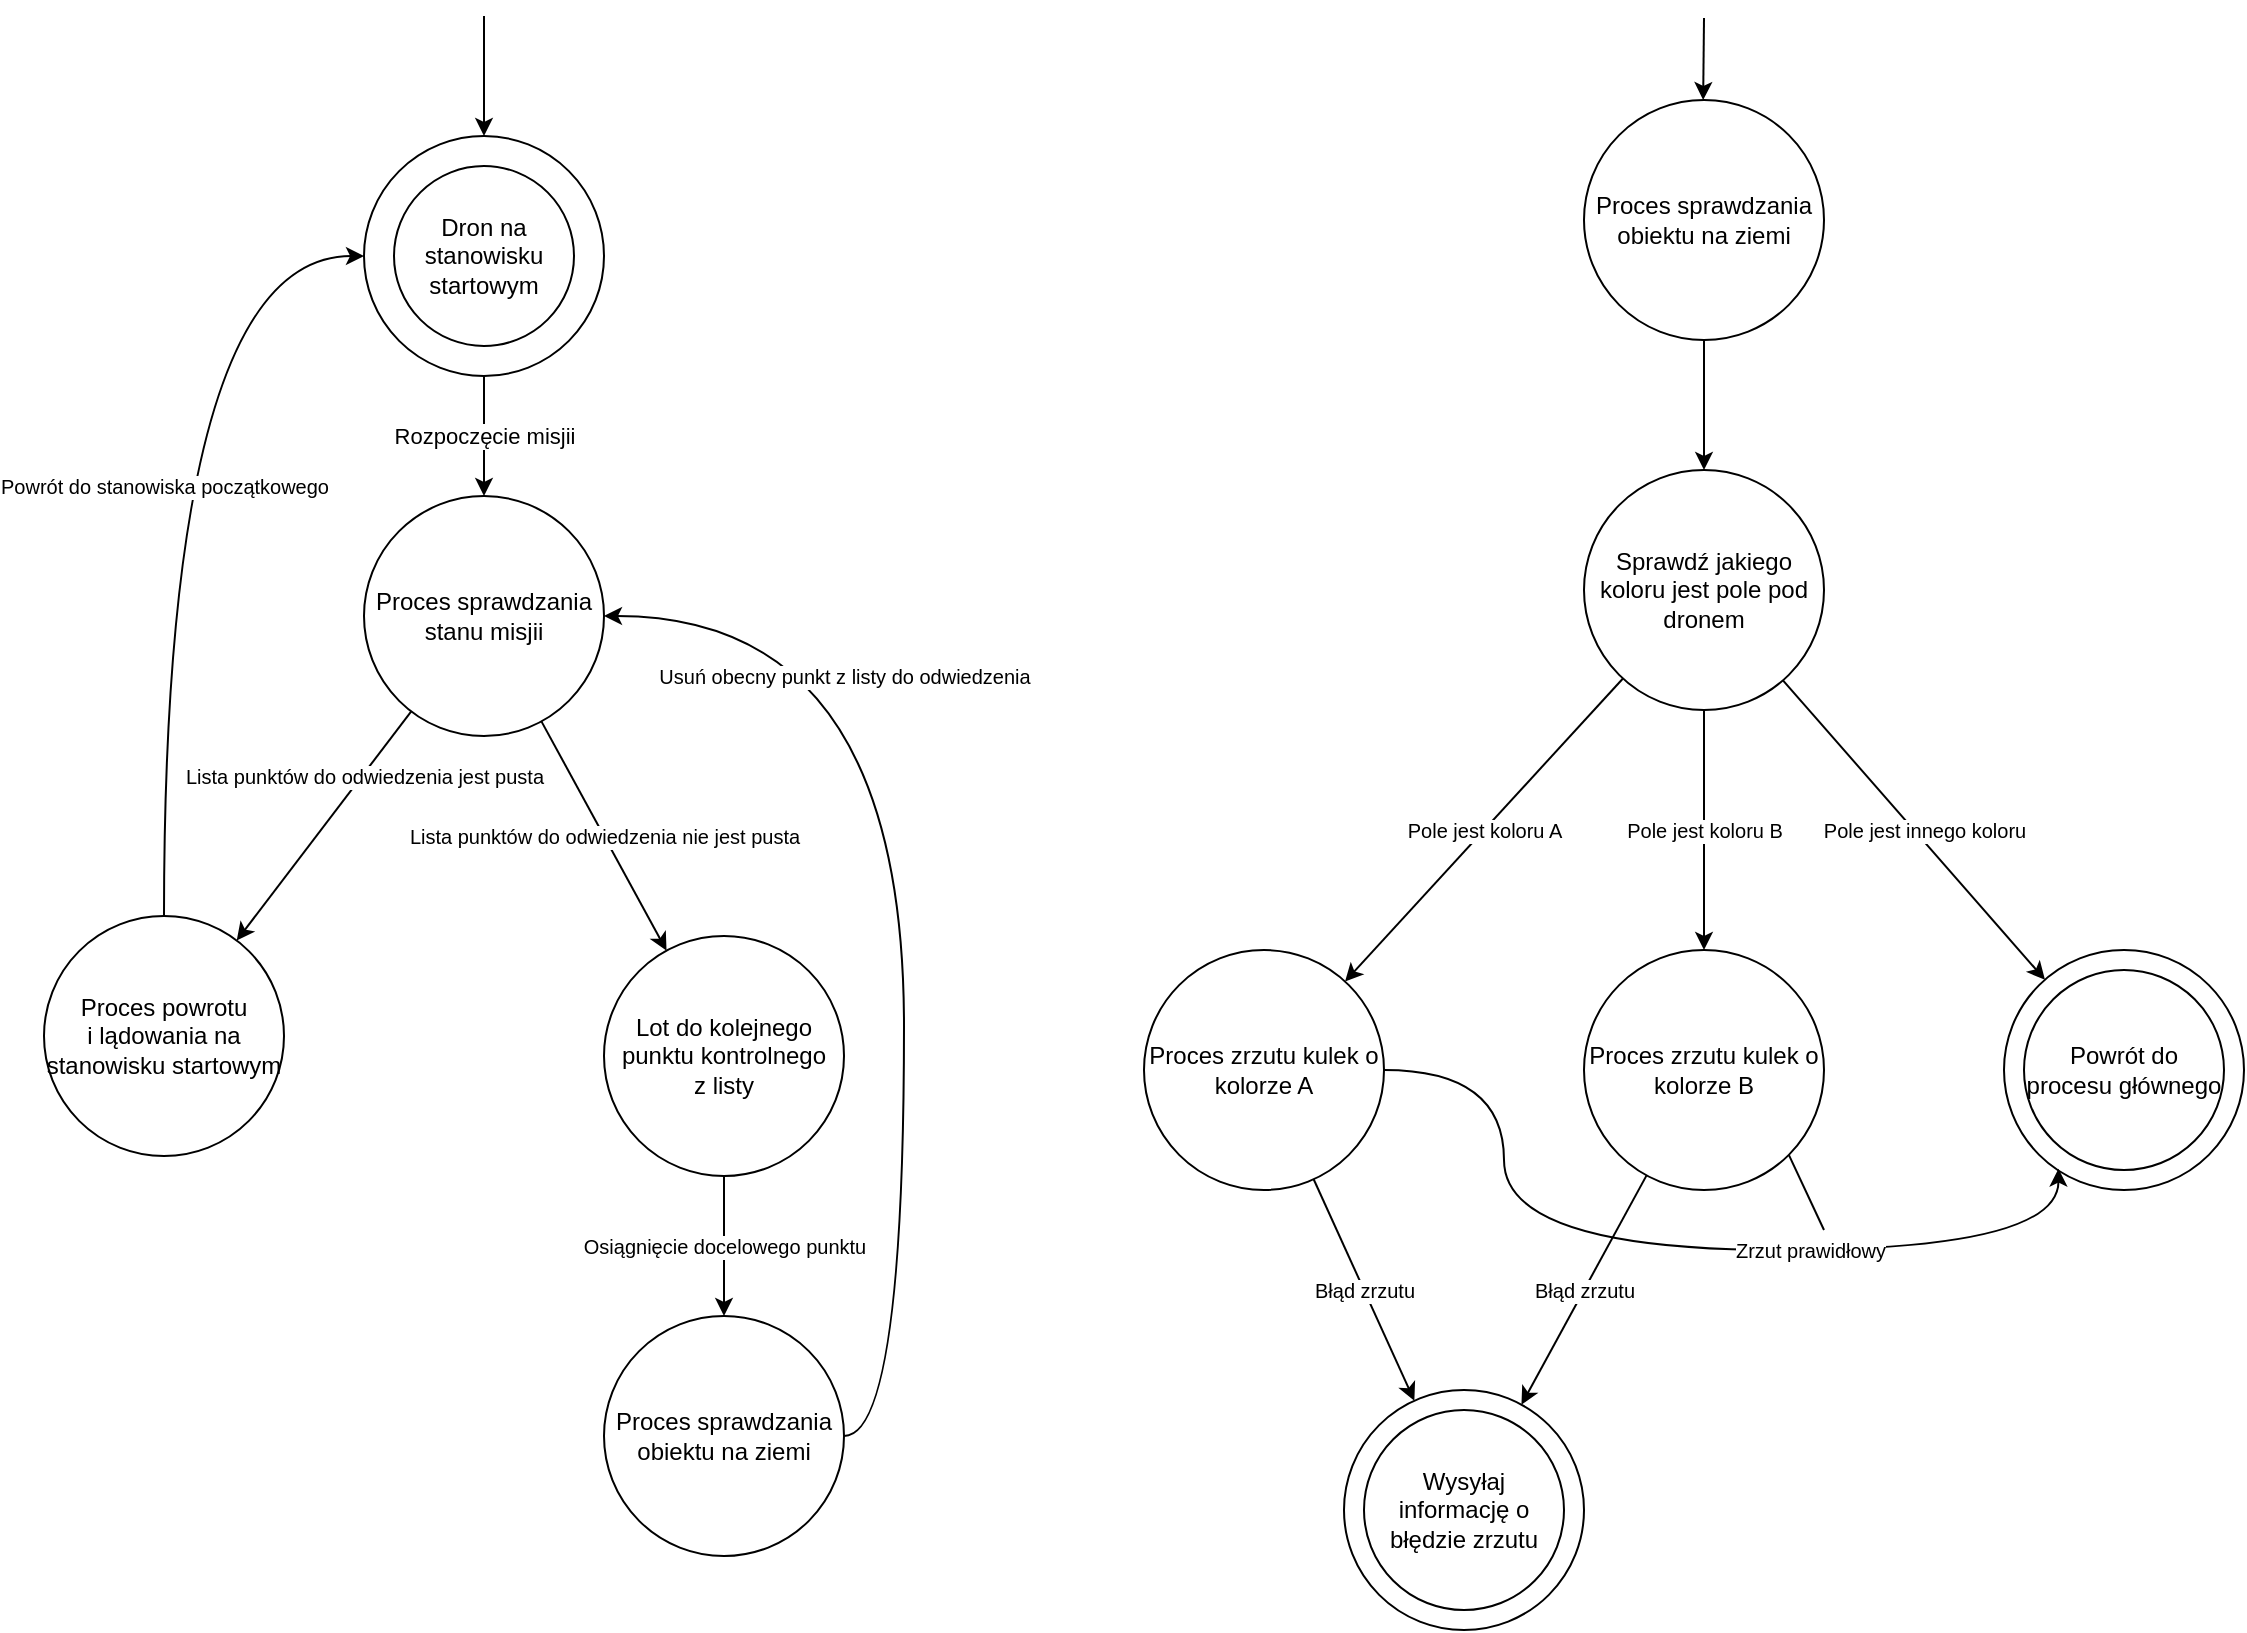 <mxfile version="14.4.3" type="device"><diagram id="PnFMJJl6CMq1rzZmJXsm" name="Page-1"><mxGraphModel dx="1278" dy="1101" grid="1" gridSize="10" guides="1" tooltips="1" connect="1" arrows="1" fold="1" page="1" pageScale="1" pageWidth="1169" pageHeight="827" math="0" shadow="0"><root><mxCell id="0"/><mxCell id="1" parent="0"/><mxCell id="Ml2NqEX5k8EfhGOjusvT-5" value="Rozpoczęcie misjii" style="edgeStyle=orthogonalEdgeStyle;rounded=0;orthogonalLoop=1;jettySize=auto;html=1;" edge="1" parent="1" source="Ml2NqEX5k8EfhGOjusvT-1" target="Ml2NqEX5k8EfhGOjusvT-25"><mxGeometry relative="1" as="geometry"><mxPoint x="250" y="250" as="targetPoint"/></mxGeometry></mxCell><mxCell id="Ml2NqEX5k8EfhGOjusvT-1" value="" style="ellipse;whiteSpace=wrap;html=1;aspect=fixed;" vertex="1" parent="1"><mxGeometry x="190" y="70" width="120" height="120" as="geometry"/></mxCell><mxCell id="Ml2NqEX5k8EfhGOjusvT-2" value="Dron na stanowisku startowym" style="ellipse;whiteSpace=wrap;html=1;aspect=fixed;" vertex="1" parent="1"><mxGeometry x="205" y="85" width="90" height="90" as="geometry"/></mxCell><mxCell id="Ml2NqEX5k8EfhGOjusvT-3" value="Lot do kolejnego punktu kontrolnego &lt;br&gt;z listy" style="ellipse;whiteSpace=wrap;html=1;aspect=fixed;" vertex="1" parent="1"><mxGeometry x="310" y="470" width="120" height="120" as="geometry"/></mxCell><mxCell id="Ml2NqEX5k8EfhGOjusvT-4" value="" style="endArrow=classic;html=1;entryX=0.5;entryY=0;entryDx=0;entryDy=0;" edge="1" parent="1" target="Ml2NqEX5k8EfhGOjusvT-1"><mxGeometry width="50" height="50" relative="1" as="geometry"><mxPoint x="250" y="10" as="sourcePoint"/><mxPoint x="240" y="50" as="targetPoint"/></mxGeometry></mxCell><mxCell id="Ml2NqEX5k8EfhGOjusvT-6" value="Proces powrotu &lt;br&gt;i lądowania na stanowisku startowym" style="ellipse;whiteSpace=wrap;html=1;aspect=fixed;" vertex="1" parent="1"><mxGeometry x="30" y="460" width="120" height="120" as="geometry"/></mxCell><mxCell id="Ml2NqEX5k8EfhGOjusvT-14" value="Osiągnięcie docelowego punktu" style="edgeStyle=orthogonalEdgeStyle;rounded=0;orthogonalLoop=1;jettySize=auto;html=1;fontSize=10;" edge="1" parent="1" source="Ml2NqEX5k8EfhGOjusvT-3" target="Ml2NqEX5k8EfhGOjusvT-13"><mxGeometry relative="1" as="geometry"><mxPoint x="370" y="775" as="sourcePoint"/></mxGeometry></mxCell><mxCell id="Ml2NqEX5k8EfhGOjusvT-11" value="Lista punktów do odwiedzenia jest pusta" style="endArrow=classic;html=1;labelBorderColor=none;fontSize=10;" edge="1" parent="1" source="Ml2NqEX5k8EfhGOjusvT-25" target="Ml2NqEX5k8EfhGOjusvT-6"><mxGeometry x="-0.445" y="1" width="50" height="50" relative="1" as="geometry"><mxPoint x="293.231" y="389.957" as="sourcePoint"/><mxPoint x="346.718" y="470.077" as="targetPoint"/><mxPoint as="offset"/></mxGeometry></mxCell><mxCell id="Ml2NqEX5k8EfhGOjusvT-12" value="Powrót do stanowiska początkowego" style="endArrow=classic;html=1;fontSize=10;entryX=0;entryY=0.5;entryDx=0;entryDy=0;edgeStyle=orthogonalEdgeStyle;curved=1;exitX=0.5;exitY=0;exitDx=0;exitDy=0;" edge="1" parent="1" source="Ml2NqEX5k8EfhGOjusvT-6" target="Ml2NqEX5k8EfhGOjusvT-1"><mxGeometry width="50" height="50" relative="1" as="geometry"><mxPoint x="-100" y="260" as="sourcePoint"/><mxPoint x="-50" y="210" as="targetPoint"/></mxGeometry></mxCell><mxCell id="Ml2NqEX5k8EfhGOjusvT-30" value="Usuń obecny punkt z listy do odwiedzenia" style="edgeStyle=orthogonalEdgeStyle;rounded=0;orthogonalLoop=1;jettySize=auto;html=1;fontSize=10;curved=1;entryX=1;entryY=0.5;entryDx=0;entryDy=0;" edge="1" parent="1" source="Ml2NqEX5k8EfhGOjusvT-13" target="Ml2NqEX5k8EfhGOjusvT-25"><mxGeometry x="0.593" y="30" relative="1" as="geometry"><Array as="points"><mxPoint x="460" y="720"/><mxPoint x="460" y="310"/></Array><mxPoint as="offset"/></mxGeometry></mxCell><mxCell id="Ml2NqEX5k8EfhGOjusvT-13" value="Proces sprawdzania obiektu na ziemi" style="ellipse;whiteSpace=wrap;html=1;aspect=fixed;" vertex="1" parent="1"><mxGeometry x="310" y="660" width="120" height="120" as="geometry"/></mxCell><mxCell id="Ml2NqEX5k8EfhGOjusvT-18" style="edgeStyle=orthogonalEdgeStyle;rounded=0;orthogonalLoop=1;jettySize=auto;html=1;fontSize=10;" edge="1" parent="1" source="Ml2NqEX5k8EfhGOjusvT-15" target="Ml2NqEX5k8EfhGOjusvT-17"><mxGeometry relative="1" as="geometry"/></mxCell><mxCell id="Ml2NqEX5k8EfhGOjusvT-15" value="Proces sprawdzania obiektu na ziemi" style="ellipse;whiteSpace=wrap;html=1;aspect=fixed;" vertex="1" parent="1"><mxGeometry x="800" y="52" width="120" height="120" as="geometry"/></mxCell><mxCell id="Ml2NqEX5k8EfhGOjusvT-16" value="" style="endArrow=classic;html=1;entryX=0.5;entryY=0;entryDx=0;entryDy=0;" edge="1" parent="1"><mxGeometry width="50" height="50" relative="1" as="geometry"><mxPoint x="860" y="11" as="sourcePoint"/><mxPoint x="859.58" y="52" as="targetPoint"/></mxGeometry></mxCell><mxCell id="Ml2NqEX5k8EfhGOjusvT-17" value="Sprawdź jakiego koloru jest pole pod dronem" style="ellipse;whiteSpace=wrap;html=1;aspect=fixed;" vertex="1" parent="1"><mxGeometry x="800" y="237" width="120" height="120" as="geometry"/></mxCell><mxCell id="Ml2NqEX5k8EfhGOjusvT-19" value="Proces zrzutu kulek o kolorze A" style="ellipse;whiteSpace=wrap;html=1;aspect=fixed;" vertex="1" parent="1"><mxGeometry x="580" y="477" width="120" height="120" as="geometry"/></mxCell><mxCell id="Ml2NqEX5k8EfhGOjusvT-20" value="Proces zrzutu kulek o kolorze B" style="ellipse;whiteSpace=wrap;html=1;aspect=fixed;" vertex="1" parent="1"><mxGeometry x="800" y="477" width="120" height="120" as="geometry"/></mxCell><mxCell id="Ml2NqEX5k8EfhGOjusvT-21" value="Pole jest koloru B" style="endArrow=classic;html=1;fontSize=10;" edge="1" parent="1" target="Ml2NqEX5k8EfhGOjusvT-20" source="Ml2NqEX5k8EfhGOjusvT-17"><mxGeometry width="50" height="50" relative="1" as="geometry"><mxPoint x="888.599" y="356.996" as="sourcePoint"/><mxPoint x="870" y="391.06" as="targetPoint"/></mxGeometry></mxCell><mxCell id="Ml2NqEX5k8EfhGOjusvT-22" value="Pole jest koloru A" style="endArrow=classic;html=1;labelBorderColor=none;fontSize=10;" edge="1" parent="1" target="Ml2NqEX5k8EfhGOjusvT-19" source="Ml2NqEX5k8EfhGOjusvT-17"><mxGeometry width="50" height="50" relative="1" as="geometry"><mxPoint x="811.401" y="356.996" as="sourcePoint"/><mxPoint x="946.718" y="451.137" as="targetPoint"/><mxPoint as="offset"/></mxGeometry></mxCell><mxCell id="Ml2NqEX5k8EfhGOjusvT-24" value="Pole jest innego koloru" style="endArrow=classic;html=1;labelBorderColor=none;fontSize=10;" edge="1" parent="1" target="Ml2NqEX5k8EfhGOjusvT-27" source="Ml2NqEX5k8EfhGOjusvT-17"><mxGeometry x="0.033" y="4" width="50" height="50" relative="1" as="geometry"><mxPoint x="1269.405" y="341.182" as="sourcePoint"/><mxPoint x="1396.718" y="451.137" as="targetPoint"/><mxPoint as="offset"/></mxGeometry></mxCell><mxCell id="Ml2NqEX5k8EfhGOjusvT-25" value="Proces sprawdzania stanu misjii" style="ellipse;whiteSpace=wrap;html=1;aspect=fixed;" vertex="1" parent="1"><mxGeometry x="190" y="250" width="120" height="120" as="geometry"/></mxCell><mxCell id="Ml2NqEX5k8EfhGOjusvT-26" value="Lista punktów do odwiedzenia nie jest pusta" style="endArrow=classic;html=1;fontSize=10;" edge="1" parent="1" source="Ml2NqEX5k8EfhGOjusvT-25" target="Ml2NqEX5k8EfhGOjusvT-3"><mxGeometry width="50" height="50" relative="1" as="geometry"><mxPoint x="390" y="540" as="sourcePoint"/><mxPoint x="440" y="490" as="targetPoint"/></mxGeometry></mxCell><mxCell id="Ml2NqEX5k8EfhGOjusvT-27" value="" style="ellipse;whiteSpace=wrap;html=1;aspect=fixed;" vertex="1" parent="1"><mxGeometry x="1010" y="477" width="120" height="120" as="geometry"/></mxCell><mxCell id="Ml2NqEX5k8EfhGOjusvT-23" value="&lt;span&gt;Powrót do procesu głównego&lt;/span&gt;" style="ellipse;whiteSpace=wrap;html=1;aspect=fixed;" vertex="1" parent="1"><mxGeometry x="1020" y="487" width="100" height="100" as="geometry"/></mxCell><mxCell id="Ml2NqEX5k8EfhGOjusvT-32" value="" style="ellipse;whiteSpace=wrap;html=1;aspect=fixed;" vertex="1" parent="1"><mxGeometry x="680" y="697" width="120" height="120" as="geometry"/></mxCell><mxCell id="Ml2NqEX5k8EfhGOjusvT-33" value="Wysyłaj informację o błędzie zrzutu" style="ellipse;whiteSpace=wrap;html=1;aspect=fixed;" vertex="1" parent="1"><mxGeometry x="690" y="707" width="100" height="100" as="geometry"/></mxCell><mxCell id="Ml2NqEX5k8EfhGOjusvT-34" value="Zrzut prawidłowy" style="endArrow=classic;html=1;fontSize=10;entryX=0.227;entryY=0.911;entryDx=0;entryDy=0;exitX=1;exitY=0.5;exitDx=0;exitDy=0;edgeStyle=orthogonalEdgeStyle;curved=1;entryPerimeter=0;" edge="1" parent="1" source="Ml2NqEX5k8EfhGOjusvT-19" target="Ml2NqEX5k8EfhGOjusvT-27"><mxGeometry x="0.295" width="50" height="50" relative="1" as="geometry"><mxPoint x="750" y="607" as="sourcePoint"/><mxPoint x="800" y="557" as="targetPoint"/><Array as="points"><mxPoint x="760" y="537"/><mxPoint x="760" y="627"/><mxPoint x="1037" y="627"/></Array><mxPoint as="offset"/></mxGeometry></mxCell><mxCell id="Ml2NqEX5k8EfhGOjusvT-37" value="" style="endArrow=none;html=1;fontSize=10;exitX=1;exitY=1;exitDx=0;exitDy=0;" edge="1" parent="1" source="Ml2NqEX5k8EfhGOjusvT-20"><mxGeometry width="50" height="50" relative="1" as="geometry"><mxPoint x="760" y="757" as="sourcePoint"/><mxPoint x="920" y="617" as="targetPoint"/></mxGeometry></mxCell><mxCell id="Ml2NqEX5k8EfhGOjusvT-39" value="Błąd zrzutu" style="endArrow=classic;html=1;fontSize=10;" edge="1" parent="1" source="Ml2NqEX5k8EfhGOjusvT-19" target="Ml2NqEX5k8EfhGOjusvT-32"><mxGeometry width="50" height="50" relative="1" as="geometry"><mxPoint x="760" y="757" as="sourcePoint"/><mxPoint x="810" y="707" as="targetPoint"/></mxGeometry></mxCell><mxCell id="Ml2NqEX5k8EfhGOjusvT-40" value="Błąd zrzutu" style="endArrow=classic;html=1;fontSize=10;" edge="1" parent="1" source="Ml2NqEX5k8EfhGOjusvT-20" target="Ml2NqEX5k8EfhGOjusvT-32"><mxGeometry width="50" height="50" relative="1" as="geometry"><mxPoint x="650.0" y="607" as="sourcePoint"/><mxPoint x="750.0" y="767" as="targetPoint"/></mxGeometry></mxCell></root></mxGraphModel></diagram></mxfile>